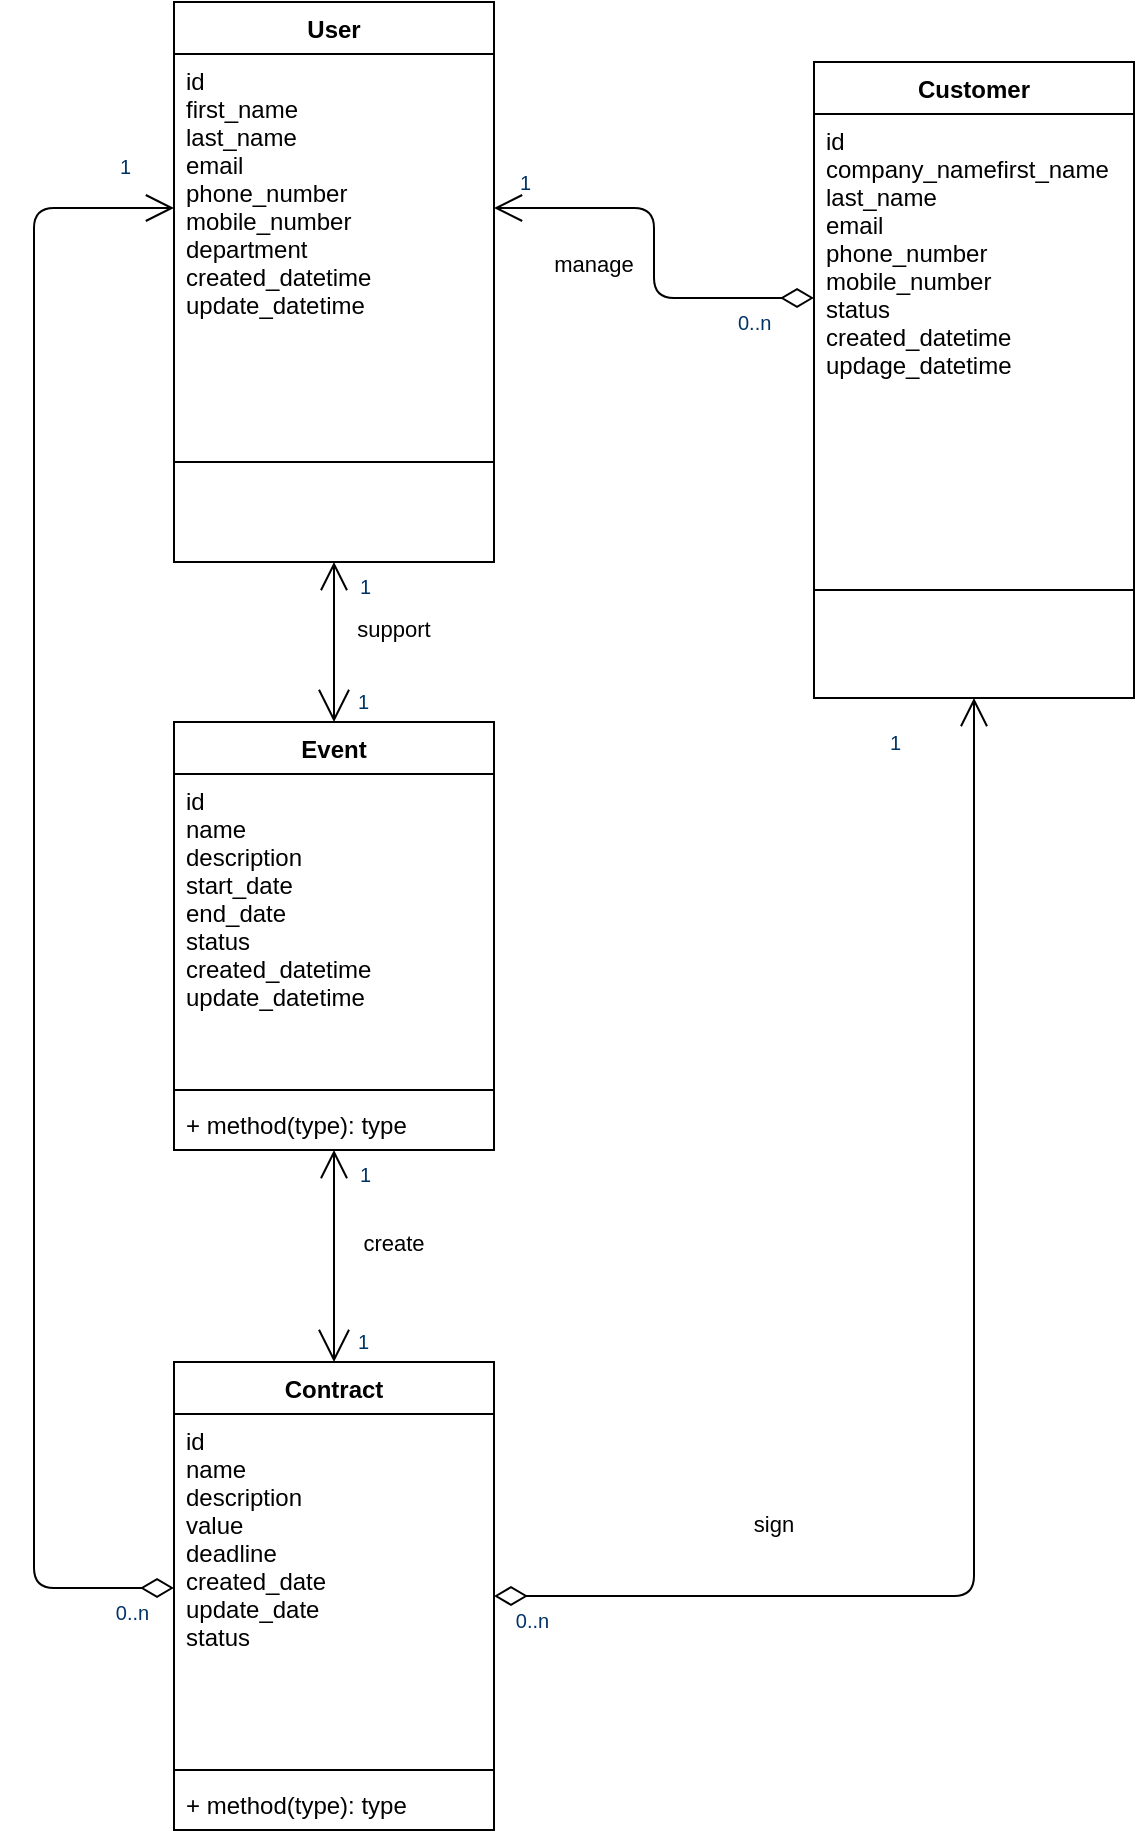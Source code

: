 <mxfile version="17.1.3" type="github">
  <diagram name="Page-1" id="efa7a0a1-bf9b-a30e-e6df-94a7791c09e9">
    <mxGraphModel dx="946" dy="546" grid="1" gridSize="10" guides="1" tooltips="1" connect="1" arrows="1" fold="1" page="1" pageScale="1" pageWidth="826" pageHeight="1169" background="none" math="0" shadow="0">
      <root>
        <mxCell id="0" />
        <mxCell id="1" parent="0" />
        <mxCell id="51" value="sign" style="endArrow=open;endSize=12;startArrow=diamondThin;startSize=14;startFill=0;edgeStyle=orthogonalEdgeStyle;entryX=0.5;entryY=1;entryDx=0;entryDy=0;exitX=1;exitY=0.5;exitDx=0;exitDy=0;" parent="1" source="pqGN0xTLjo34vhqCjbom-126" target="pqGN0xTLjo34vhqCjbom-119" edge="1">
          <mxGeometry as="geometry">
            <mxPoint x="430" y="510" as="sourcePoint" />
            <mxPoint x="570" y="330" as="targetPoint" />
            <mxPoint x="20" y="188" as="offset" />
          </mxGeometry>
        </mxCell>
        <mxCell id="52" value="0..n" style="resizable=0;align=left;verticalAlign=top;labelBackgroundColor=#ffffff;fontSize=10;strokeColor=#003366;shadow=1;fillColor=#D4E1F5;fontColor=#003366" parent="51" connectable="0" vertex="1">
          <mxGeometry x="-1" relative="1" as="geometry">
            <mxPoint x="8.92" as="offset" />
          </mxGeometry>
        </mxCell>
        <mxCell id="53" value="1" style="resizable=0;align=right;verticalAlign=top;labelBackgroundColor=#ffffff;fontSize=10;strokeColor=#003366;shadow=1;fillColor=#D4E1F5;fontColor=#003366" parent="51" connectable="0" vertex="1">
          <mxGeometry x="1" relative="1" as="geometry">
            <mxPoint x="-35" y="10" as="offset" />
          </mxGeometry>
        </mxCell>
        <mxCell id="75" value="create" style="endArrow=open;endSize=12;startArrow=open;startSize=14;startFill=0;edgeStyle=orthogonalEdgeStyle;entryX=0.5;entryY=1;entryDx=0;entryDy=0;exitX=0.5;exitY=0;exitDx=0;exitDy=0;" parent="1" source="pqGN0xTLjo34vhqCjbom-126" target="pqGN0xTLjo34vhqCjbom-131" edge="1">
          <mxGeometry as="geometry">
            <mxPoint x="80" y="780" as="sourcePoint" />
            <mxPoint x="80" y="620" as="targetPoint" />
            <mxPoint x="30" y="-7" as="offset" />
          </mxGeometry>
        </mxCell>
        <mxCell id="76" value="1" style="resizable=0;align=left;verticalAlign=top;labelBackgroundColor=#ffffff;fontSize=10;strokeColor=#003366;shadow=1;fillColor=#D4E1F5;fontColor=#003366" parent="75" connectable="0" vertex="1">
          <mxGeometry x="-1" relative="1" as="geometry">
            <mxPoint x="10.0" y="-22.5" as="offset" />
          </mxGeometry>
        </mxCell>
        <mxCell id="77" value="1" style="resizable=0;align=right;verticalAlign=top;labelBackgroundColor=#ffffff;fontSize=10;strokeColor=#003366;shadow=1;fillColor=#D4E1F5;fontColor=#003366" parent="75" connectable="0" vertex="1">
          <mxGeometry x="1" relative="1" as="geometry">
            <mxPoint x="20" as="offset" />
          </mxGeometry>
        </mxCell>
        <mxCell id="87" value="manage" style="endArrow=open;endSize=12;startArrow=diamondThin;startSize=14;startFill=0;edgeStyle=orthogonalEdgeStyle;entryX=1;entryY=0.5;entryDx=0;entryDy=0;exitX=0;exitY=0.5;exitDx=0;exitDy=0;" parent="1" source="pqGN0xTLjo34vhqCjbom-120" target="pqGN0xTLjo34vhqCjbom-115" edge="1">
          <mxGeometry as="geometry">
            <mxPoint x="610" y="120" as="sourcePoint" />
            <mxPoint x="390" y="556.96" as="targetPoint" />
            <mxPoint x="-30" y="5" as="offset" />
          </mxGeometry>
        </mxCell>
        <mxCell id="88" value="0..n" style="resizable=0;align=left;verticalAlign=top;labelBackgroundColor=#ffffff;fontSize=10;strokeColor=#003366;shadow=1;fillColor=#D4E1F5;fontColor=#003366" parent="87" connectable="0" vertex="1">
          <mxGeometry x="-1" relative="1" as="geometry">
            <mxPoint x="-40" as="offset" />
          </mxGeometry>
        </mxCell>
        <mxCell id="89" value="1" style="resizable=0;align=right;verticalAlign=top;labelBackgroundColor=#ffffff;fontSize=10;strokeColor=#003366;shadow=1;fillColor=#D4E1F5;fontColor=#003366" parent="87" connectable="0" vertex="1">
          <mxGeometry x="1" relative="1" as="geometry">
            <mxPoint x="20.0" y="-25.0" as="offset" />
          </mxGeometry>
        </mxCell>
        <mxCell id="99" value="" style="endArrow=open;endSize=12;startArrow=diamondThin;startSize=14;startFill=0;edgeStyle=orthogonalEdgeStyle;exitX=0;exitY=0.5;exitDx=0;exitDy=0;entryX=0;entryY=0.5;entryDx=0;entryDy=0;" parent="1" source="pqGN0xTLjo34vhqCjbom-127" target="pqGN0xTLjo34vhqCjbom-115" edge="1">
          <mxGeometry x="369.36" y="360" as="geometry">
            <mxPoint x="510" y="790" as="sourcePoint" />
            <mxPoint x="60" y="120" as="targetPoint" />
            <Array as="points">
              <mxPoint x="90" y="833" />
              <mxPoint x="90" y="143" />
            </Array>
          </mxGeometry>
        </mxCell>
        <mxCell id="100" value="0..n" style="resizable=0;align=left;verticalAlign=top;labelBackgroundColor=#ffffff;fontSize=10;strokeColor=#003366;shadow=1;fillColor=#D4E1F5;fontColor=#003366" parent="99" connectable="0" vertex="1">
          <mxGeometry x="-1" relative="1" as="geometry">
            <mxPoint x="-31.08" as="offset" />
          </mxGeometry>
        </mxCell>
        <mxCell id="101" value="1" style="resizable=0;align=right;verticalAlign=top;labelBackgroundColor=#ffffff;fontSize=10;strokeColor=#003366;shadow=1;fillColor=#D4E1F5;fontColor=#003366" parent="99" connectable="0" vertex="1">
          <mxGeometry x="1" relative="1" as="geometry">
            <mxPoint x="-20" y="-33" as="offset" />
          </mxGeometry>
        </mxCell>
        <mxCell id="pqGN0xTLjo34vhqCjbom-114" value="User" style="swimlane;fontStyle=1;align=center;verticalAlign=top;childLayout=stackLayout;horizontal=1;startSize=26;horizontalStack=0;resizeParent=1;resizeParentMax=0;resizeLast=0;collapsible=1;marginBottom=0;" vertex="1" parent="1">
          <mxGeometry x="160" y="40" width="160" height="280" as="geometry" />
        </mxCell>
        <mxCell id="pqGN0xTLjo34vhqCjbom-115" value="id&#xa;first_name&#xa;last_name&#xa;email&#xa;phone_number&#xa;mobile_number&#xa;department&#xa;created_datetime&#xa;update_datetime&#xa;" style="text;strokeColor=none;fillColor=none;align=left;verticalAlign=top;spacingLeft=4;spacingRight=4;overflow=hidden;rotatable=0;points=[[0,0.5],[1,0.5]];portConstraint=eastwest;" vertex="1" parent="pqGN0xTLjo34vhqCjbom-114">
          <mxGeometry y="26" width="160" height="154" as="geometry" />
        </mxCell>
        <mxCell id="pqGN0xTLjo34vhqCjbom-116" value="" style="line;strokeWidth=1;fillColor=none;align=left;verticalAlign=middle;spacingTop=-1;spacingLeft=3;spacingRight=3;rotatable=0;labelPosition=right;points=[];portConstraint=eastwest;" vertex="1" parent="pqGN0xTLjo34vhqCjbom-114">
          <mxGeometry y="180" width="160" height="100" as="geometry" />
        </mxCell>
        <mxCell id="pqGN0xTLjo34vhqCjbom-119" value="Customer" style="swimlane;fontStyle=1;align=center;verticalAlign=top;childLayout=stackLayout;horizontal=1;startSize=26;horizontalStack=0;resizeParent=1;resizeParentMax=0;resizeLast=0;collapsible=1;marginBottom=0;" vertex="1" parent="1">
          <mxGeometry x="480" y="70.0" width="160" height="318" as="geometry" />
        </mxCell>
        <mxCell id="pqGN0xTLjo34vhqCjbom-120" value="id&#xa;company_namefirst_name&#xa;last_name&#xa;email&#xa;phone_number&#xa;mobile_number&#xa;status&#xa;created_datetime&#xa;updage_datetime&#xa;&#xa;" style="text;strokeColor=none;fillColor=none;align=left;verticalAlign=top;spacingLeft=4;spacingRight=4;overflow=hidden;rotatable=0;points=[[0,0.5],[1,0.5]];portConstraint=eastwest;" vertex="1" parent="pqGN0xTLjo34vhqCjbom-119">
          <mxGeometry y="26" width="160" height="184" as="geometry" />
        </mxCell>
        <mxCell id="pqGN0xTLjo34vhqCjbom-121" value="" style="line;strokeWidth=1;fillColor=none;align=left;verticalAlign=middle;spacingTop=-1;spacingLeft=3;spacingRight=3;rotatable=0;labelPosition=right;points=[];portConstraint=eastwest;" vertex="1" parent="pqGN0xTLjo34vhqCjbom-119">
          <mxGeometry y="210" width="160" height="108" as="geometry" />
        </mxCell>
        <mxCell id="pqGN0xTLjo34vhqCjbom-126" value="Contract" style="swimlane;fontStyle=1;align=center;verticalAlign=top;childLayout=stackLayout;horizontal=1;startSize=26;horizontalStack=0;resizeParent=1;resizeParentMax=0;resizeLast=0;collapsible=1;marginBottom=0;" vertex="1" parent="1">
          <mxGeometry x="160" y="720" width="160" height="234" as="geometry" />
        </mxCell>
        <mxCell id="pqGN0xTLjo34vhqCjbom-127" value="id&#xa;name&#xa;description&#xa;value&#xa;deadline&#xa;created_date&#xa;update_date&#xa;status&#xa;&#xa;" style="text;strokeColor=none;fillColor=none;align=left;verticalAlign=top;spacingLeft=4;spacingRight=4;overflow=hidden;rotatable=0;points=[[0,0.5],[1,0.5]];portConstraint=eastwest;" vertex="1" parent="pqGN0xTLjo34vhqCjbom-126">
          <mxGeometry y="26" width="160" height="174" as="geometry" />
        </mxCell>
        <mxCell id="pqGN0xTLjo34vhqCjbom-128" value="" style="line;strokeWidth=1;fillColor=none;align=left;verticalAlign=middle;spacingTop=-1;spacingLeft=3;spacingRight=3;rotatable=0;labelPosition=right;points=[];portConstraint=eastwest;" vertex="1" parent="pqGN0xTLjo34vhqCjbom-126">
          <mxGeometry y="200" width="160" height="8" as="geometry" />
        </mxCell>
        <mxCell id="pqGN0xTLjo34vhqCjbom-129" value="+ method(type): type" style="text;strokeColor=none;fillColor=none;align=left;verticalAlign=top;spacingLeft=4;spacingRight=4;overflow=hidden;rotatable=0;points=[[0,0.5],[1,0.5]];portConstraint=eastwest;" vertex="1" parent="pqGN0xTLjo34vhqCjbom-126">
          <mxGeometry y="208" width="160" height="26" as="geometry" />
        </mxCell>
        <mxCell id="pqGN0xTLjo34vhqCjbom-131" value="Event" style="swimlane;fontStyle=1;align=center;verticalAlign=top;childLayout=stackLayout;horizontal=1;startSize=26;horizontalStack=0;resizeParent=1;resizeParentMax=0;resizeLast=0;collapsible=1;marginBottom=0;" vertex="1" parent="1">
          <mxGeometry x="160" y="400" width="160" height="214" as="geometry" />
        </mxCell>
        <mxCell id="pqGN0xTLjo34vhqCjbom-132" value="id&#xa;name&#xa;description&#xa;start_date&#xa;end_date&#xa;status&#xa;created_datetime&#xa;update_datetime&#xa;" style="text;strokeColor=none;fillColor=none;align=left;verticalAlign=top;spacingLeft=4;spacingRight=4;overflow=hidden;rotatable=0;points=[[0,0.5],[1,0.5]];portConstraint=eastwest;" vertex="1" parent="pqGN0xTLjo34vhqCjbom-131">
          <mxGeometry y="26" width="160" height="154" as="geometry" />
        </mxCell>
        <mxCell id="pqGN0xTLjo34vhqCjbom-133" value="" style="line;strokeWidth=1;fillColor=none;align=left;verticalAlign=middle;spacingTop=-1;spacingLeft=3;spacingRight=3;rotatable=0;labelPosition=right;points=[];portConstraint=eastwest;" vertex="1" parent="pqGN0xTLjo34vhqCjbom-131">
          <mxGeometry y="180" width="160" height="8" as="geometry" />
        </mxCell>
        <mxCell id="pqGN0xTLjo34vhqCjbom-134" value="+ method(type): type" style="text;strokeColor=none;fillColor=none;align=left;verticalAlign=top;spacingLeft=4;spacingRight=4;overflow=hidden;rotatable=0;points=[[0,0.5],[1,0.5]];portConstraint=eastwest;" vertex="1" parent="pqGN0xTLjo34vhqCjbom-131">
          <mxGeometry y="188" width="160" height="26" as="geometry" />
        </mxCell>
        <mxCell id="pqGN0xTLjo34vhqCjbom-135" value="support" style="endArrow=open;endSize=12;startArrow=open;startSize=14;startFill=0;edgeStyle=orthogonalEdgeStyle;entryX=0.5;entryY=1;entryDx=0;entryDy=0;exitX=0.5;exitY=0;exitDx=0;exitDy=0;" edge="1" parent="1" source="pqGN0xTLjo34vhqCjbom-131" target="pqGN0xTLjo34vhqCjbom-114">
          <mxGeometry x="173" y="-214" as="geometry">
            <mxPoint x="413" y="506" as="sourcePoint" />
            <mxPoint x="413" y="400" as="targetPoint" />
            <mxPoint x="30" y="-7" as="offset" />
            <Array as="points">
              <mxPoint x="240" y="350" />
              <mxPoint x="240" y="350" />
            </Array>
          </mxGeometry>
        </mxCell>
        <mxCell id="pqGN0xTLjo34vhqCjbom-136" value="1" style="resizable=0;align=left;verticalAlign=top;labelBackgroundColor=#ffffff;fontSize=10;strokeColor=#003366;shadow=1;fillColor=#D4E1F5;fontColor=#003366" connectable="0" vertex="1" parent="pqGN0xTLjo34vhqCjbom-135">
          <mxGeometry x="-1" relative="1" as="geometry">
            <mxPoint x="10.0" y="-22.5" as="offset" />
          </mxGeometry>
        </mxCell>
        <mxCell id="pqGN0xTLjo34vhqCjbom-137" value="1" style="resizable=0;align=right;verticalAlign=top;labelBackgroundColor=#ffffff;fontSize=10;strokeColor=#003366;shadow=1;fillColor=#D4E1F5;fontColor=#003366" connectable="0" vertex="1" parent="pqGN0xTLjo34vhqCjbom-135">
          <mxGeometry x="1" relative="1" as="geometry">
            <mxPoint x="20" as="offset" />
          </mxGeometry>
        </mxCell>
      </root>
    </mxGraphModel>
  </diagram>
</mxfile>
